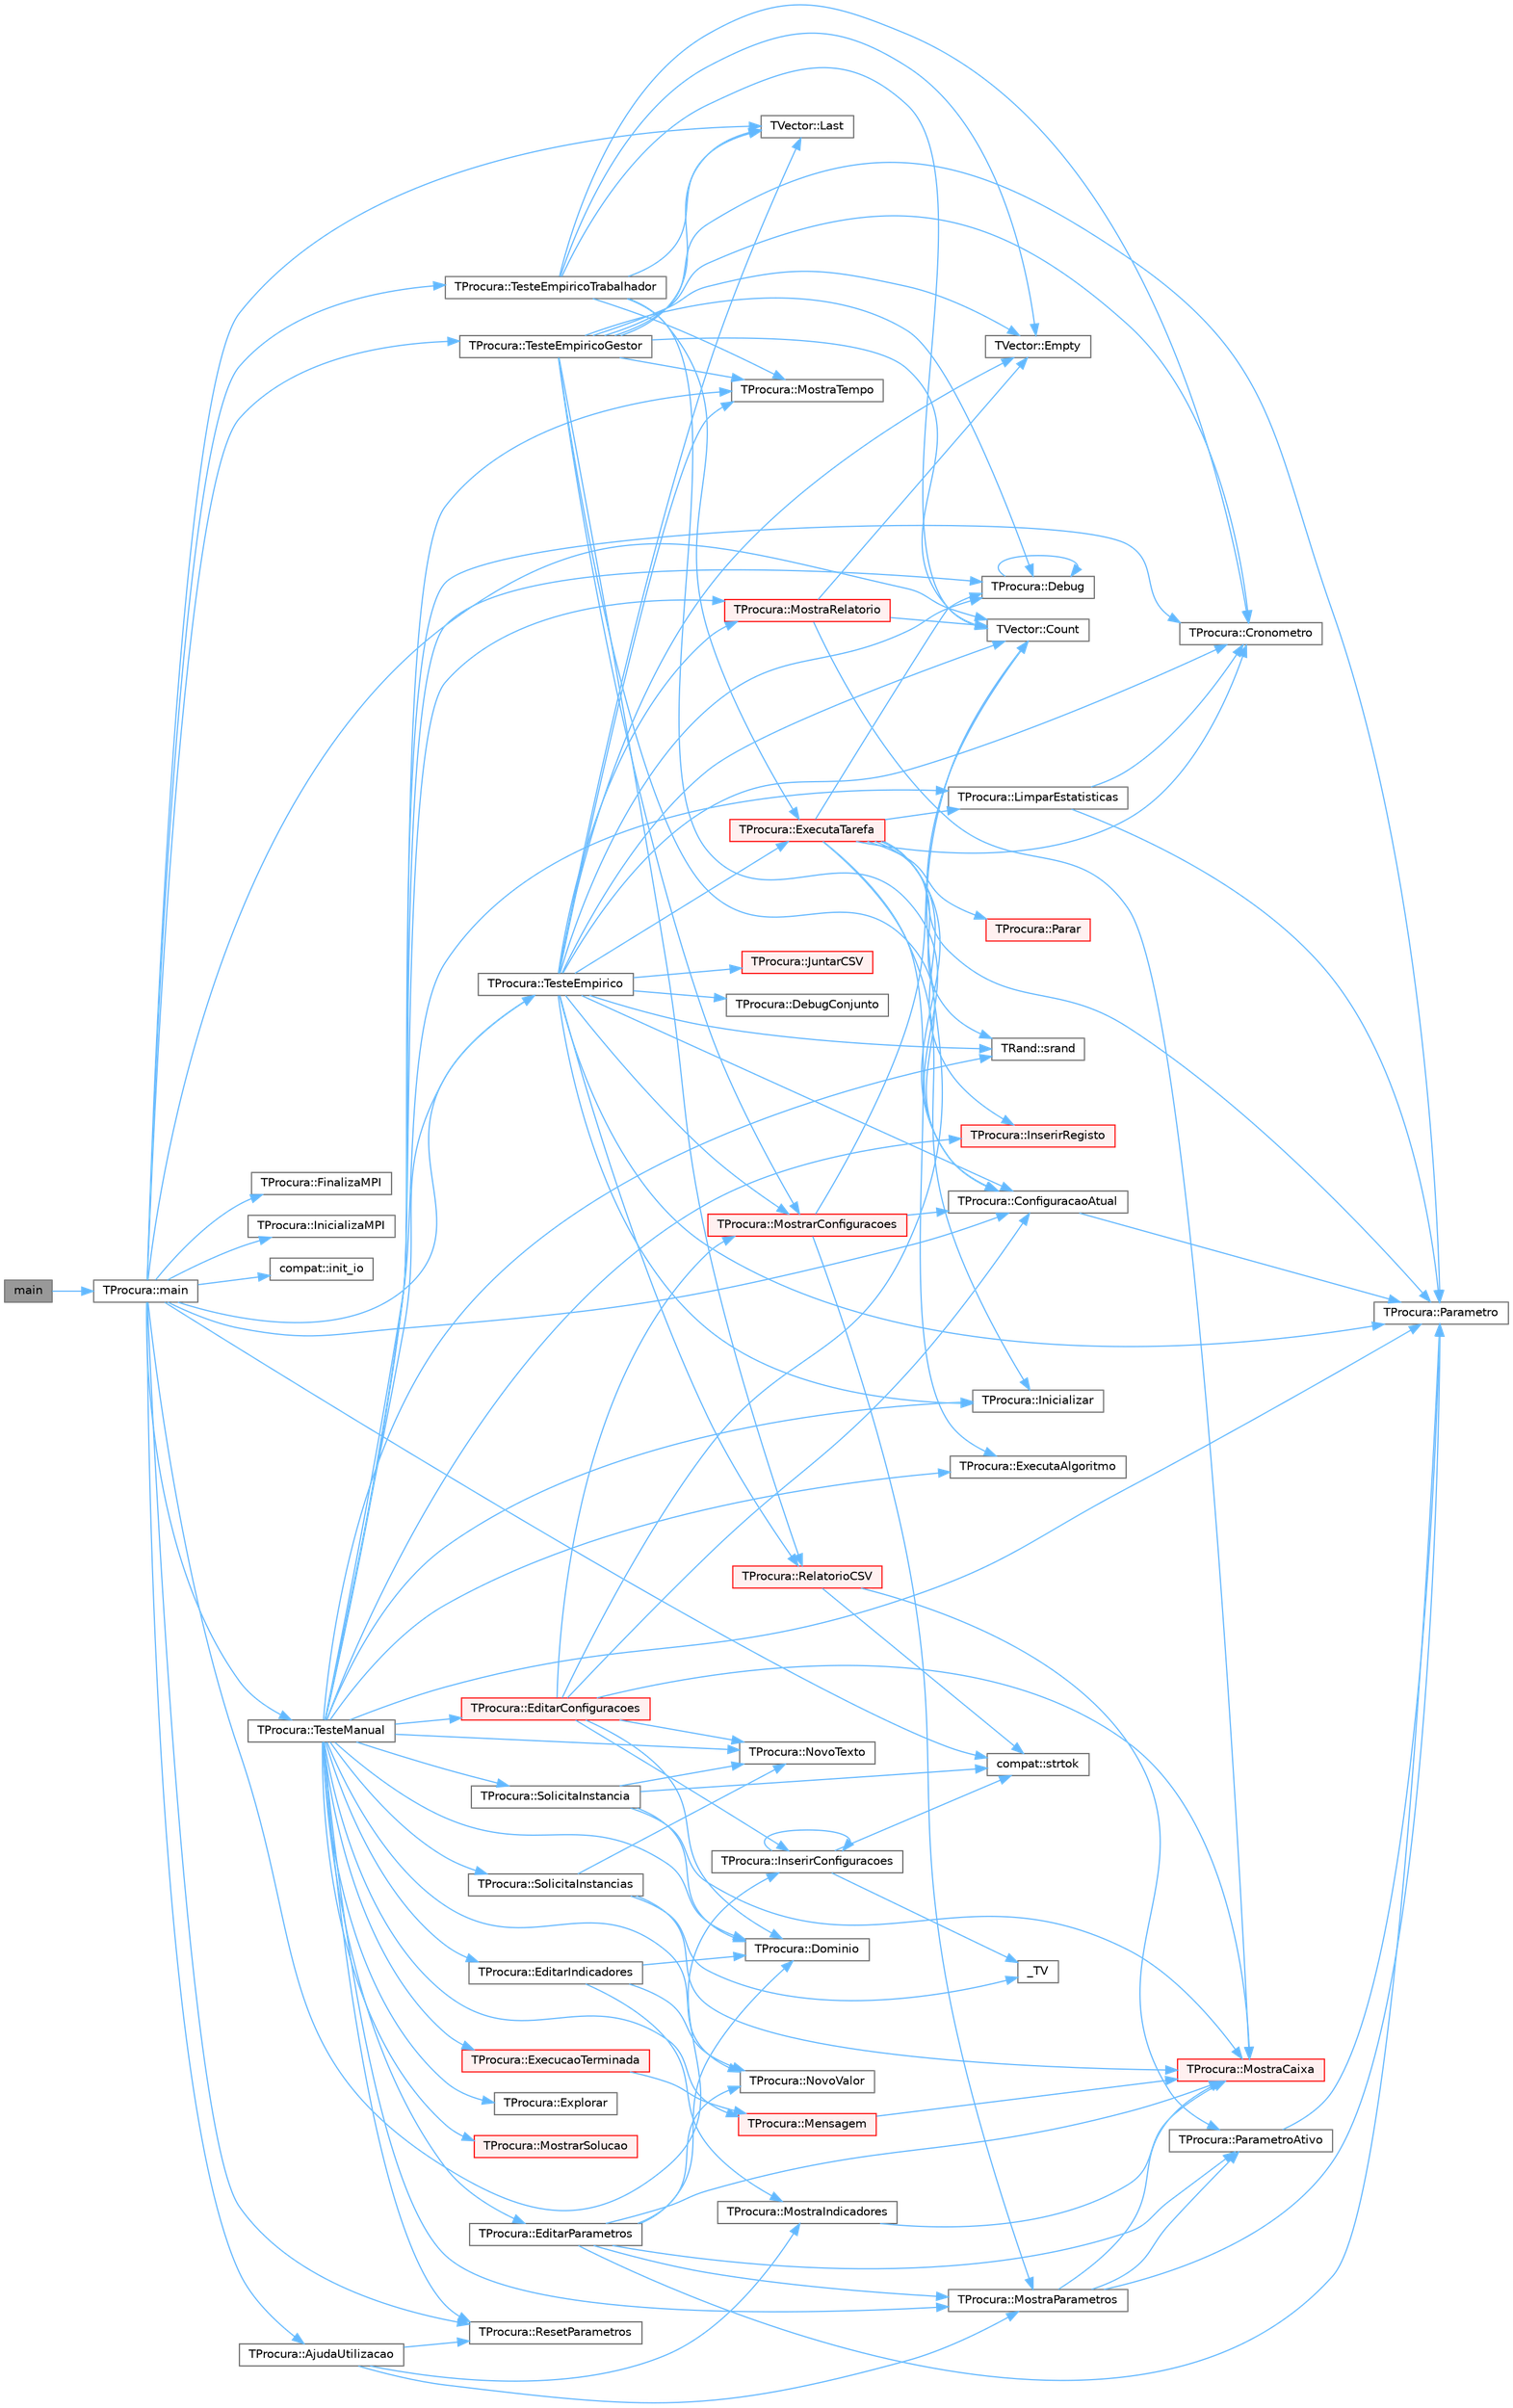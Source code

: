 digraph "main"
{
 // LATEX_PDF_SIZE
  bgcolor="transparent";
  edge [fontname=Helvetica,fontsize=10,labelfontname=Helvetica,labelfontsize=10];
  node [fontname=Helvetica,fontsize=10,shape=box,height=0.2,width=0.4];
  rankdir="LR";
  Node1 [id="Node000001",label="main",height=0.2,width=0.4,color="gray40", fillcolor="grey60", style="filled", fontcolor="black",tooltip=" "];
  Node1 -> Node2 [id="edge1_Node000001_Node000002",color="steelblue1",style="solid",tooltip=" "];
  Node2 [id="Node000002",label="TProcura::main",height=0.2,width=0.4,color="grey40", fillcolor="white", style="filled",URL="$classTProcura.html#aad1499e49cf6757569aeabd9c3fb2a8c",tooltip="Inicializa a interação com o utilizador."];
  Node2 -> Node3 [id="edge2_Node000002_Node000003",color="steelblue1",style="solid",tooltip=" "];
  Node3 [id="Node000003",label="TProcura::AjudaUtilizacao",height=0.2,width=0.4,color="grey40", fillcolor="white", style="filled",URL="$classTProcura.html#adc4d653fe0feb6033083adc5d19e7fb5",tooltip="Mostra ajuda de utilização do programa."];
  Node3 -> Node4 [id="edge3_Node000003_Node000004",color="steelblue1",style="solid",tooltip=" "];
  Node4 [id="Node000004",label="TProcura::MostraIndicadores",height=0.2,width=0.4,color="grey40", fillcolor="white", style="filled",URL="$classTProcura.html#a99f5cf1c59ce543a58d802a1ac907299",tooltip="Mostra os indicadores definidos."];
  Node4 -> Node5 [id="edge4_Node000004_Node000005",color="steelblue1",style="solid",tooltip=" "];
  Node5 [id="Node000005",label="TProcura::MostraCaixa",height=0.2,width=0.4,color="red", fillcolor="#FFF0F0", style="filled",URL="$classTProcura.html#a3496857ee1a91785fbb6ad45f5e9ddea",tooltip=" "];
  Node3 -> Node7 [id="edge5_Node000003_Node000007",color="steelblue1",style="solid",tooltip=" "];
  Node7 [id="Node000007",label="TProcura::MostraParametros",height=0.2,width=0.4,color="grey40", fillcolor="white", style="filled",URL="$classTProcura.html#ae7fa07f03b8e5a201e35023ba7724b82",tooltip="Mostra os parâmetros atuais."];
  Node7 -> Node5 [id="edge6_Node000007_Node000005",color="steelblue1",style="solid",tooltip=" "];
  Node7 -> Node8 [id="edge7_Node000007_Node000008",color="steelblue1",style="solid",tooltip=" "];
  Node8 [id="Node000008",label="TProcura::Parametro",height=0.2,width=0.4,color="grey40", fillcolor="white", style="filled",URL="$classTProcura.html#a0e9e692f29af8a5d5279a8647c800437",tooltip=" "];
  Node7 -> Node9 [id="edge8_Node000007_Node000009",color="steelblue1",style="solid",tooltip=" "];
  Node9 [id="Node000009",label="TProcura::ParametroAtivo",height=0.2,width=0.4,color="grey40", fillcolor="white", style="filled",URL="$classTProcura.html#a816897a3f52c463e9ba30df3fd41dd6e",tooltip=" "];
  Node9 -> Node8 [id="edge9_Node000009_Node000008",color="steelblue1",style="solid",tooltip=" "];
  Node3 -> Node10 [id="edge10_Node000003_Node000010",color="steelblue1",style="solid",tooltip=" "];
  Node10 [id="Node000010",label="TProcura::ResetParametros",height=0.2,width=0.4,color="grey40", fillcolor="white", style="filled",URL="$classTProcura.html#a6b870a79b10bf2523bdb37c4b06bb871",tooltip="Inicializa os parametros, indicadores e instâncias."];
  Node2 -> Node11 [id="edge11_Node000002_Node000011",color="steelblue1",style="solid",tooltip=" "];
  Node11 [id="Node000011",label="TProcura::ConfiguracaoAtual",height=0.2,width=0.4,color="grey40", fillcolor="white", style="filled",URL="$classTProcura.html#ac1d9f06b12765a02290050af15463186",tooltip="Grava ou lê a configuração atual."];
  Node11 -> Node8 [id="edge12_Node000011_Node000008",color="steelblue1",style="solid",tooltip=" "];
  Node2 -> Node12 [id="edge13_Node000002_Node000012",color="steelblue1",style="solid",tooltip=" "];
  Node12 [id="Node000012",label="TVector::Count",height=0.2,width=0.4,color="grey40", fillcolor="white", style="filled",URL="$classTVector.html#ac3c744d84543ca6e32859eb7dfccfeef",tooltip=" "];
  Node2 -> Node13 [id="edge14_Node000002_Node000013",color="steelblue1",style="solid",tooltip=" "];
  Node13 [id="Node000013",label="TProcura::FinalizaMPI",height=0.2,width=0.4,color="grey40", fillcolor="white", style="filled",URL="$classTProcura.html#a5f946d1f7a89ca3c50fbb80477966607",tooltip="Finaliza o ambiente MPI, se aplicável."];
  Node2 -> Node14 [id="edge15_Node000002_Node000014",color="steelblue1",style="solid",tooltip=" "];
  Node14 [id="Node000014",label="TProcura::InicializaMPI",height=0.2,width=0.4,color="grey40", fillcolor="white", style="filled",URL="$classTProcura.html#a99028e43382ddefb3660942deb95608d",tooltip="Inicializa o ambiente MPI, se aplicável."];
  Node2 -> Node15 [id="edge16_Node000002_Node000015",color="steelblue1",style="solid",tooltip=" "];
  Node15 [id="Node000015",label="compat::init_io",height=0.2,width=0.4,color="grey40", fillcolor="white", style="filled",URL="$namespacecompat.html#a4458d9a13083e2a6ae1b6c659c4043cc",tooltip=" "];
  Node2 -> Node16 [id="edge17_Node000002_Node000016",color="steelblue1",style="solid",tooltip=" "];
  Node16 [id="Node000016",label="TProcura::InserirConfiguracoes",height=0.2,width=0.4,color="grey40", fillcolor="white", style="filled",URL="$classTProcura.html#a662c7ff8ba62bb5745a7ee0ec92eea13",tooltip="Insere configurações a partir de uma string."];
  Node16 -> Node17 [id="edge18_Node000016_Node000017",color="steelblue1",style="solid",tooltip=" "];
  Node17 [id="Node000017",label="_TV",height=0.2,width=0.4,color="grey40", fillcolor="white", style="filled",URL="$TVector_8h.html#a442726d787e600d83bb1f358840dcb3a",tooltip=" "];
  Node16 -> Node16 [id="edge19_Node000016_Node000016",color="steelblue1",style="solid",tooltip=" "];
  Node16 -> Node18 [id="edge20_Node000016_Node000018",color="steelblue1",style="solid",tooltip=" "];
  Node18 [id="Node000018",label="compat::strtok",height=0.2,width=0.4,color="grey40", fillcolor="white", style="filled",URL="$namespacecompat.html#a342aea1a38c4383aedcc7fea5e68048a",tooltip=" "];
  Node2 -> Node19 [id="edge21_Node000002_Node000019",color="steelblue1",style="solid",tooltip=" "];
  Node19 [id="Node000019",label="TVector::Last",height=0.2,width=0.4,color="grey40", fillcolor="white", style="filled",URL="$classTVector.html#aa304d639c79ef2842f9951846c6292e3",tooltip=" "];
  Node2 -> Node10 [id="edge22_Node000002_Node000010",color="steelblue1",style="solid",tooltip=" "];
  Node2 -> Node18 [id="edge23_Node000002_Node000018",color="steelblue1",style="solid",tooltip=" "];
  Node2 -> Node20 [id="edge24_Node000002_Node000020",color="steelblue1",style="solid",tooltip=" "];
  Node20 [id="Node000020",label="TProcura::TesteEmpirico",height=0.2,width=0.4,color="grey40", fillcolor="white", style="filled",URL="$classTProcura.html#ae98922e2f7f8bb6e487af0a1e4f84336",tooltip="Executa testes empíricos, em todas as configurações guardadas, nas instâncias selecionadas."];
  Node20 -> Node11 [id="edge25_Node000020_Node000011",color="steelblue1",style="solid",tooltip=" "];
  Node20 -> Node12 [id="edge26_Node000020_Node000012",color="steelblue1",style="solid",tooltip=" "];
  Node20 -> Node21 [id="edge27_Node000020_Node000021",color="steelblue1",style="solid",tooltip=" "];
  Node21 [id="Node000021",label="TProcura::Cronometro",height=0.2,width=0.4,color="grey40", fillcolor="white", style="filled",URL="$classTProcura.html#adb09aa964fe750da7a383318cd0f48a0",tooltip="retorna o tempo em segundos desde que o cronómetro foi inicializado"];
  Node20 -> Node22 [id="edge28_Node000020_Node000022",color="steelblue1",style="solid",tooltip=" "];
  Node22 [id="Node000022",label="TProcura::Debug",height=0.2,width=0.4,color="grey40", fillcolor="white", style="filled",URL="$classTProcura.html#a0c5676c1b54ab6bdc1045b98aeafe456",tooltip="Mostra o estado no ecrã, para debug."];
  Node22 -> Node22 [id="edge29_Node000022_Node000022",color="steelblue1",style="solid",tooltip=" "];
  Node20 -> Node23 [id="edge30_Node000020_Node000023",color="steelblue1",style="solid",tooltip=" "];
  Node23 [id="Node000023",label="TProcura::DebugConjunto",height=0.2,width=0.4,color="grey40", fillcolor="white", style="filled",URL="$classTProcura.html#aeb0c13100562688b04050be9710eaf38",tooltip=" "];
  Node20 -> Node24 [id="edge31_Node000020_Node000024",color="steelblue1",style="solid",tooltip=" "];
  Node24 [id="Node000024",label="TVector::Empty",height=0.2,width=0.4,color="grey40", fillcolor="white", style="filled",URL="$classTVector.html#a4f242a23bca606a1d0c8f75115b1fde9",tooltip=" "];
  Node20 -> Node25 [id="edge32_Node000020_Node000025",color="steelblue1",style="solid",tooltip=" "];
  Node25 [id="Node000025",label="TProcura::ExecutaTarefa",height=0.2,width=0.4,color="red", fillcolor="#FFF0F0", style="filled",URL="$classTProcura.html#a2c3c5fdff8277b04a219156dec0f068b",tooltip="Executa uma tarefa num teste empírico."];
  Node25 -> Node11 [id="edge33_Node000025_Node000011",color="steelblue1",style="solid",tooltip=" "];
  Node25 -> Node21 [id="edge34_Node000025_Node000021",color="steelblue1",style="solid",tooltip=" "];
  Node25 -> Node22 [id="edge35_Node000025_Node000022",color="steelblue1",style="solid",tooltip=" "];
  Node25 -> Node26 [id="edge36_Node000025_Node000026",color="steelblue1",style="solid",tooltip=" "];
  Node26 [id="Node000026",label="TProcura::ExecutaAlgoritmo",height=0.2,width=0.4,color="grey40", fillcolor="white", style="filled",URL="$classTProcura.html#a1297806db02da2a44794883a6f427965",tooltip="Executa o algoritmo com os parametros atuais."];
  Node25 -> Node27 [id="edge37_Node000025_Node000027",color="steelblue1",style="solid",tooltip=" "];
  Node27 [id="Node000027",label="TProcura::Inicializar",height=0.2,width=0.4,color="grey40", fillcolor="white", style="filled",URL="$classTProcura.html#a1af0e64ed79d99972d8d48fadf839f43",tooltip="Coloca o objecto no estado inicial da procura."];
  Node25 -> Node28 [id="edge38_Node000025_Node000028",color="steelblue1",style="solid",tooltip=" "];
  Node28 [id="Node000028",label="TProcura::InserirRegisto",height=0.2,width=0.4,color="red", fillcolor="#FFF0F0", style="filled",URL="$classTProcura.html#acd7a254a5057023a21b9909053c36f24",tooltip="Insere um novo registo de resultados."];
  Node25 -> Node32 [id="edge39_Node000025_Node000032",color="steelblue1",style="solid",tooltip=" "];
  Node32 [id="Node000032",label="TProcura::LimparEstatisticas",height=0.2,width=0.4,color="grey40", fillcolor="white", style="filled",URL="$classTProcura.html#ae82e7be02923531e7ead26b1b25cec0f",tooltip="Chapar antes da execução do algoritmo. Limpa valores estatísticos, e fixa o instante limite de tempo ..."];
  Node32 -> Node21 [id="edge40_Node000032_Node000021",color="steelblue1",style="solid",tooltip=" "];
  Node32 -> Node8 [id="edge41_Node000032_Node000008",color="steelblue1",style="solid",tooltip=" "];
  Node25 -> Node8 [id="edge42_Node000025_Node000008",color="steelblue1",style="solid",tooltip=" "];
  Node25 -> Node33 [id="edge43_Node000025_Node000033",color="steelblue1",style="solid",tooltip=" "];
  Node33 [id="Node000033",label="TProcura::Parar",height=0.2,width=0.4,color="red", fillcolor="#FFF0F0", style="filled",URL="$classTProcura.html#a7952e187e1b0ae0ca52edab157223179",tooltip="Verifica se a procura deve ser interrompida."];
  Node25 -> Node36 [id="edge44_Node000025_Node000036",color="steelblue1",style="solid",tooltip=" "];
  Node36 [id="Node000036",label="TRand::srand",height=0.2,width=0.4,color="grey40", fillcolor="white", style="filled",URL="$namespaceTRand.html#ad0b319d6f58ab6820b001b4e3d3ae245",tooltip="Inicializa a semente da geração pseudo-aleatória."];
  Node20 -> Node27 [id="edge45_Node000020_Node000027",color="steelblue1",style="solid",tooltip=" "];
  Node20 -> Node37 [id="edge46_Node000020_Node000037",color="steelblue1",style="solid",tooltip=" "];
  Node37 [id="Node000037",label="TProcura::JuntarCSV",height=0.2,width=0.4,color="red", fillcolor="#FFF0F0", style="filled",URL="$classTProcura.html#aa47aff45144b528adaecdb654c498844",tooltip="Juntar ficheiros CSV gerados por diferentes processos MPI em um único ficheiro."];
  Node20 -> Node19 [id="edge47_Node000020_Node000019",color="steelblue1",style="solid",tooltip=" "];
  Node20 -> Node39 [id="edge48_Node000020_Node000039",color="steelblue1",style="solid",tooltip=" "];
  Node39 [id="Node000039",label="TProcura::MostrarConfiguracoes",height=0.2,width=0.4,color="red", fillcolor="#FFF0F0", style="filled",URL="$classTProcura.html#a3332047124784be2fc7af575a5f7f8b5",tooltip="Mostra as configurações disponíveis."];
  Node39 -> Node11 [id="edge49_Node000039_Node000011",color="steelblue1",style="solid",tooltip=" "];
  Node39 -> Node12 [id="edge50_Node000039_Node000012",color="steelblue1",style="solid",tooltip=" "];
  Node39 -> Node7 [id="edge51_Node000039_Node000007",color="steelblue1",style="solid",tooltip=" "];
  Node20 -> Node41 [id="edge52_Node000020_Node000041",color="steelblue1",style="solid",tooltip=" "];
  Node41 [id="Node000041",label="TProcura::MostraRelatorio",height=0.2,width=0.4,color="red", fillcolor="#FFF0F0", style="filled",URL="$classTProcura.html#a8efec796677c8e25ad8bdb56a1082e2d",tooltip="Mostra um relatório dos resultados."];
  Node41 -> Node12 [id="edge53_Node000041_Node000012",color="steelblue1",style="solid",tooltip=" "];
  Node41 -> Node24 [id="edge54_Node000041_Node000024",color="steelblue1",style="solid",tooltip=" "];
  Node41 -> Node5 [id="edge55_Node000041_Node000005",color="steelblue1",style="solid",tooltip=" "];
  Node20 -> Node47 [id="edge56_Node000020_Node000047",color="steelblue1",style="solid",tooltip=" "];
  Node47 [id="Node000047",label="TProcura::MostraTempo",height=0.2,width=0.4,color="grey40", fillcolor="white", style="filled",URL="$classTProcura.html#a3bfb17b3b826cc2f593f950a227c3049",tooltip="Mostra tempo num formato humano."];
  Node20 -> Node8 [id="edge57_Node000020_Node000008",color="steelblue1",style="solid",tooltip=" "];
  Node20 -> Node48 [id="edge58_Node000020_Node000048",color="steelblue1",style="solid",tooltip=" "];
  Node48 [id="Node000048",label="TProcura::RelatorioCSV",height=0.2,width=0.4,color="red", fillcolor="#FFF0F0", style="filled",URL="$classTProcura.html#ab29731e4c9c1d57ccf72740d7d96ec32",tooltip="Gera um relatório CSV com os resultados."];
  Node48 -> Node9 [id="edge59_Node000048_Node000009",color="steelblue1",style="solid",tooltip=" "];
  Node48 -> Node18 [id="edge60_Node000048_Node000018",color="steelblue1",style="solid",tooltip=" "];
  Node20 -> Node36 [id="edge61_Node000020_Node000036",color="steelblue1",style="solid",tooltip=" "];
  Node2 -> Node49 [id="edge62_Node000002_Node000049",color="steelblue1",style="solid",tooltip=" "];
  Node49 [id="Node000049",label="TProcura::TesteEmpiricoGestor",height=0.2,width=0.4,color="grey40", fillcolor="white", style="filled",URL="$classTProcura.html#afd7217164b5ffce15f1949138f469fdb",tooltip="Teste empírico com modo mestre-escravo (este é o mestre)"];
  Node49 -> Node11 [id="edge63_Node000049_Node000011",color="steelblue1",style="solid",tooltip=" "];
  Node49 -> Node12 [id="edge64_Node000049_Node000012",color="steelblue1",style="solid",tooltip=" "];
  Node49 -> Node21 [id="edge65_Node000049_Node000021",color="steelblue1",style="solid",tooltip=" "];
  Node49 -> Node22 [id="edge66_Node000049_Node000022",color="steelblue1",style="solid",tooltip=" "];
  Node49 -> Node24 [id="edge67_Node000049_Node000024",color="steelblue1",style="solid",tooltip=" "];
  Node49 -> Node19 [id="edge68_Node000049_Node000019",color="steelblue1",style="solid",tooltip=" "];
  Node49 -> Node39 [id="edge69_Node000049_Node000039",color="steelblue1",style="solid",tooltip=" "];
  Node49 -> Node47 [id="edge70_Node000049_Node000047",color="steelblue1",style="solid",tooltip=" "];
  Node49 -> Node8 [id="edge71_Node000049_Node000008",color="steelblue1",style="solid",tooltip=" "];
  Node49 -> Node48 [id="edge72_Node000049_Node000048",color="steelblue1",style="solid",tooltip=" "];
  Node2 -> Node50 [id="edge73_Node000002_Node000050",color="steelblue1",style="solid",tooltip=" "];
  Node50 [id="Node000050",label="TProcura::TesteEmpiricoTrabalhador",height=0.2,width=0.4,color="grey40", fillcolor="white", style="filled",URL="$classTProcura.html#a1b444fbb9aa1d6bf3df277df3f289587",tooltip="Teste empírico com modo mestre-escravo (este é o escravo)"];
  Node50 -> Node11 [id="edge74_Node000050_Node000011",color="steelblue1",style="solid",tooltip=" "];
  Node50 -> Node12 [id="edge75_Node000050_Node000012",color="steelblue1",style="solid",tooltip=" "];
  Node50 -> Node21 [id="edge76_Node000050_Node000021",color="steelblue1",style="solid",tooltip=" "];
  Node50 -> Node24 [id="edge77_Node000050_Node000024",color="steelblue1",style="solid",tooltip=" "];
  Node50 -> Node25 [id="edge78_Node000050_Node000025",color="steelblue1",style="solid",tooltip=" "];
  Node50 -> Node19 [id="edge79_Node000050_Node000019",color="steelblue1",style="solid",tooltip=" "];
  Node50 -> Node47 [id="edge80_Node000050_Node000047",color="steelblue1",style="solid",tooltip=" "];
  Node2 -> Node51 [id="edge81_Node000002_Node000051",color="steelblue1",style="solid",tooltip=" "];
  Node51 [id="Node000051",label="TProcura::TesteManual",height=0.2,width=0.4,color="grey40", fillcolor="white", style="filled",URL="$classTProcura.html#a5fdf4e8f76e59eb83fbc274fa61e34af",tooltip="Inicializa a interação com o utilizador."];
  Node51 -> Node21 [id="edge82_Node000051_Node000021",color="steelblue1",style="solid",tooltip=" "];
  Node51 -> Node22 [id="edge83_Node000051_Node000022",color="steelblue1",style="solid",tooltip=" "];
  Node51 -> Node52 [id="edge84_Node000051_Node000052",color="steelblue1",style="solid",tooltip=" "];
  Node52 [id="Node000052",label="TProcura::Dominio",height=0.2,width=0.4,color="grey40", fillcolor="white", style="filled",URL="$classTProcura.html#a12cd67e1b86ed4d6a6c47c652c0cd9bf",tooltip="Limita o domínio de um parâmetro inteiro."];
  Node51 -> Node53 [id="edge85_Node000051_Node000053",color="steelblue1",style="solid",tooltip=" "];
  Node53 [id="Node000053",label="TProcura::EditarConfiguracoes",height=0.2,width=0.4,color="red", fillcolor="#FFF0F0", style="filled",URL="$classTProcura.html#ae559b54c7ff363280df914fec988794f",tooltip="Permite ao utilizador editar as configurações."];
  Node53 -> Node11 [id="edge86_Node000053_Node000011",color="steelblue1",style="solid",tooltip=" "];
  Node53 -> Node12 [id="edge87_Node000053_Node000012",color="steelblue1",style="solid",tooltip=" "];
  Node53 -> Node52 [id="edge88_Node000053_Node000052",color="steelblue1",style="solid",tooltip=" "];
  Node53 -> Node16 [id="edge89_Node000053_Node000016",color="steelblue1",style="solid",tooltip=" "];
  Node53 -> Node5 [id="edge90_Node000053_Node000005",color="steelblue1",style="solid",tooltip=" "];
  Node53 -> Node39 [id="edge91_Node000053_Node000039",color="steelblue1",style="solid",tooltip=" "];
  Node53 -> Node56 [id="edge92_Node000053_Node000056",color="steelblue1",style="solid",tooltip=" "];
  Node56 [id="Node000056",label="TProcura::NovoTexto",height=0.2,width=0.4,color="grey40", fillcolor="white", style="filled",URL="$classTProcura.html#a17fa21564876d313f79b4376ce7366a1",tooltip=" "];
  Node51 -> Node57 [id="edge93_Node000051_Node000057",color="steelblue1",style="solid",tooltip=" "];
  Node57 [id="Node000057",label="TProcura::EditarIndicadores",height=0.2,width=0.4,color="grey40", fillcolor="white", style="filled",URL="$classTProcura.html#a8f5d1ccb82a33db762fbb8400eeacf39",tooltip="Permite ao utilizador editar os indicadores a utilizar."];
  Node57 -> Node52 [id="edge94_Node000057_Node000052",color="steelblue1",style="solid",tooltip=" "];
  Node57 -> Node4 [id="edge95_Node000057_Node000004",color="steelblue1",style="solid",tooltip=" "];
  Node57 -> Node58 [id="edge96_Node000057_Node000058",color="steelblue1",style="solid",tooltip=" "];
  Node58 [id="Node000058",label="TProcura::NovoValor",height=0.2,width=0.4,color="grey40", fillcolor="white", style="filled",URL="$classTProcura.html#a9918a19f3cead7c9c6bd28f19ff31b0e",tooltip=" "];
  Node51 -> Node59 [id="edge97_Node000051_Node000059",color="steelblue1",style="solid",tooltip=" "];
  Node59 [id="Node000059",label="TProcura::EditarParametros",height=0.2,width=0.4,color="grey40", fillcolor="white", style="filled",URL="$classTProcura.html#ab044dca559e3c04e5cec68647af2c7c4",tooltip="Permite ao utilizador editar os parâmetros."];
  Node59 -> Node52 [id="edge98_Node000059_Node000052",color="steelblue1",style="solid",tooltip=" "];
  Node59 -> Node5 [id="edge99_Node000059_Node000005",color="steelblue1",style="solid",tooltip=" "];
  Node59 -> Node7 [id="edge100_Node000059_Node000007",color="steelblue1",style="solid",tooltip=" "];
  Node59 -> Node58 [id="edge101_Node000059_Node000058",color="steelblue1",style="solid",tooltip=" "];
  Node59 -> Node8 [id="edge102_Node000059_Node000008",color="steelblue1",style="solid",tooltip=" "];
  Node59 -> Node9 [id="edge103_Node000059_Node000009",color="steelblue1",style="solid",tooltip=" "];
  Node51 -> Node60 [id="edge104_Node000051_Node000060",color="steelblue1",style="solid",tooltip=" "];
  Node60 [id="Node000060",label="TProcura::ExecucaoTerminada",height=0.2,width=0.4,color="red", fillcolor="#FFF0F0", style="filled",URL="$classTProcura.html#a86985c8dc9a0e0bd375a4148f6ea6de7",tooltip="Chamar após a execução do algoritmo. Grava o tempo consumido."];
  Node60 -> Node61 [id="edge105_Node000060_Node000061",color="steelblue1",style="solid",tooltip=" "];
  Node61 [id="Node000061",label="TProcura::Mensagem",height=0.2,width=0.4,color="red", fillcolor="#FFF0F0", style="filled",URL="$classTProcura.html#a8367fcda807ebad51f2475eba9adf3a3",tooltip=" "];
  Node61 -> Node5 [id="edge106_Node000061_Node000005",color="steelblue1",style="solid",tooltip=" "];
  Node51 -> Node26 [id="edge107_Node000051_Node000026",color="steelblue1",style="solid",tooltip=" "];
  Node51 -> Node62 [id="edge108_Node000051_Node000062",color="steelblue1",style="solid",tooltip=" "];
  Node62 [id="Node000062",label="TProcura::Explorar",height=0.2,width=0.4,color="grey40", fillcolor="white", style="filled",URL="$classTProcura.html#abd93e2ba1f58d3ee7bef74845cee99fb",tooltip="definir para explorar manualmente os dados (não definido em TProcura, apenas em TProcuraConstrutiva)"];
  Node51 -> Node27 [id="edge109_Node000051_Node000027",color="steelblue1",style="solid",tooltip=" "];
  Node51 -> Node28 [id="edge110_Node000051_Node000028",color="steelblue1",style="solid",tooltip=" "];
  Node51 -> Node32 [id="edge111_Node000051_Node000032",color="steelblue1",style="solid",tooltip=" "];
  Node51 -> Node61 [id="edge112_Node000051_Node000061",color="steelblue1",style="solid",tooltip=" "];
  Node51 -> Node7 [id="edge113_Node000051_Node000007",color="steelblue1",style="solid",tooltip=" "];
  Node51 -> Node41 [id="edge114_Node000051_Node000041",color="steelblue1",style="solid",tooltip=" "];
  Node51 -> Node63 [id="edge115_Node000051_Node000063",color="steelblue1",style="solid",tooltip=" "];
  Node63 [id="Node000063",label="TProcura::MostrarSolucao",height=0.2,width=0.4,color="red", fillcolor="#FFF0F0", style="filled",URL="$classTProcura.html#a014a294d094430b113ffb36e64a74d97",tooltip="definir para visualizar a solução"];
  Node51 -> Node47 [id="edge116_Node000051_Node000047",color="steelblue1",style="solid",tooltip=" "];
  Node51 -> Node56 [id="edge117_Node000051_Node000056",color="steelblue1",style="solid",tooltip=" "];
  Node51 -> Node58 [id="edge118_Node000051_Node000058",color="steelblue1",style="solid",tooltip=" "];
  Node51 -> Node8 [id="edge119_Node000051_Node000008",color="steelblue1",style="solid",tooltip=" "];
  Node51 -> Node10 [id="edge120_Node000051_Node000010",color="steelblue1",style="solid",tooltip=" "];
  Node51 -> Node64 [id="edge121_Node000051_Node000064",color="steelblue1",style="solid",tooltip=" "];
  Node64 [id="Node000064",label="TProcura::SolicitaInstancia",height=0.2,width=0.4,color="grey40", fillcolor="white", style="filled",URL="$classTProcura.html#ae9f0b921a171a110e6a6fcc209332635",tooltip="Solicita ao utilizador o ID da instância a utilizar, permitindo alterar também o prefixo do ficheiro."];
  Node64 -> Node52 [id="edge122_Node000064_Node000052",color="steelblue1",style="solid",tooltip=" "];
  Node64 -> Node5 [id="edge123_Node000064_Node000005",color="steelblue1",style="solid",tooltip=" "];
  Node64 -> Node56 [id="edge124_Node000064_Node000056",color="steelblue1",style="solid",tooltip=" "];
  Node64 -> Node18 [id="edge125_Node000064_Node000018",color="steelblue1",style="solid",tooltip=" "];
  Node51 -> Node65 [id="edge126_Node000051_Node000065",color="steelblue1",style="solid",tooltip=" "];
  Node65 [id="Node000065",label="TProcura::SolicitaInstancias",height=0.2,width=0.4,color="grey40", fillcolor="white", style="filled",URL="$classTProcura.html#a6941386b767d6f0723c6eb9d27241d69",tooltip="Solicita ao utilizador uma lista de instâncias."];
  Node65 -> Node17 [id="edge127_Node000065_Node000017",color="steelblue1",style="solid",tooltip=" "];
  Node65 -> Node5 [id="edge128_Node000065_Node000005",color="steelblue1",style="solid",tooltip=" "];
  Node65 -> Node56 [id="edge129_Node000065_Node000056",color="steelblue1",style="solid",tooltip=" "];
  Node51 -> Node36 [id="edge130_Node000051_Node000036",color="steelblue1",style="solid",tooltip=" "];
  Node51 -> Node20 [id="edge131_Node000051_Node000020",color="steelblue1",style="solid",tooltip=" "];
}

